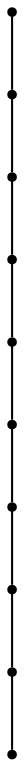 graph {
  node [shape=point,comment="{\"directed\":false,\"doi\":\"10.1007/11618058_25\",\"figure\":\"1\"}"]

  v0 [pos="1300.3877043968023,868.3066813151041"]
  v1 [pos="1359.969640261628,583.4441947937012"]
  v2 [pos="1356.4606422601744,600.2858289082844"]
  v3 [pos="1351.5639171511627,623.7774976094563"]
  v4 [pos="1346.1795830305234,649.6191469828287"]
  v5 [pos="1341.1578079578487,673.6858177185059"]
  v6 [pos="1334.5690770348838,705.2900123596191"]
  v7 [pos="1328.7930277979651,733.0108451843262"]
  v8 [pos="1323.5503406613373,758.160826365153"]
  v9 [pos="1292.686305414244,906.2233098347981"]

  v9 -- v0 [id="-3",pos="1292.686305414244,906.2233098347981 1300.3877043968023,868.3066813151041 1300.3877043968023,868.3066813151041 1300.3877043968023,868.3066813151041"]
  v7 -- v6 [id="-4",pos="1328.7930277979651,733.0108451843262 1334.5690770348838,705.2900123596191 1334.5690770348838,705.2900123596191 1334.5690770348838,705.2900123596191"]
  v6 -- v5 [id="-5",pos="1334.5690770348838,705.2900123596191 1341.1578079578487,673.6858177185059 1341.1578079578487,673.6858177185059 1341.1578079578487,673.6858177185059"]
  v5 -- v4 [id="-6",pos="1341.1578079578487,673.6858177185059 1346.1795830305234,649.6191469828287 1346.1795830305234,649.6191469828287 1346.1795830305234,649.6191469828287"]
  v4 -- v3 [id="-7",pos="1346.1795830305234,649.6191469828287 1351.5639171511627,623.7774976094563 1351.5639171511627,623.7774976094563 1351.5639171511627,623.7774976094563"]
  v3 -- v2 [id="-8",pos="1351.5639171511627,623.7774976094563 1356.4606422601744,600.2858289082844 1356.4606422601744,600.2858289082844 1356.4606422601744,600.2858289082844"]
  v2 -- v1 [id="-9",pos="1356.4606422601744,600.2858289082844 1359.969640261628,583.4441947937012 1359.969640261628,583.4441947937012 1359.969640261628,583.4441947937012"]
  v8 -- v7 [id="-13",pos="1323.5503406613373,758.160826365153 1328.7930277979651,733.0108451843262 1328.7930277979651,733.0108451843262 1328.7930277979651,733.0108451843262"]
  v0 -- v8 [id="-15",pos="1300.3877043968023,868.3066813151041 1323.5503406613373,758.160826365153 1323.5503406613373,758.160826365153 1323.5503406613373,758.160826365153"]
}